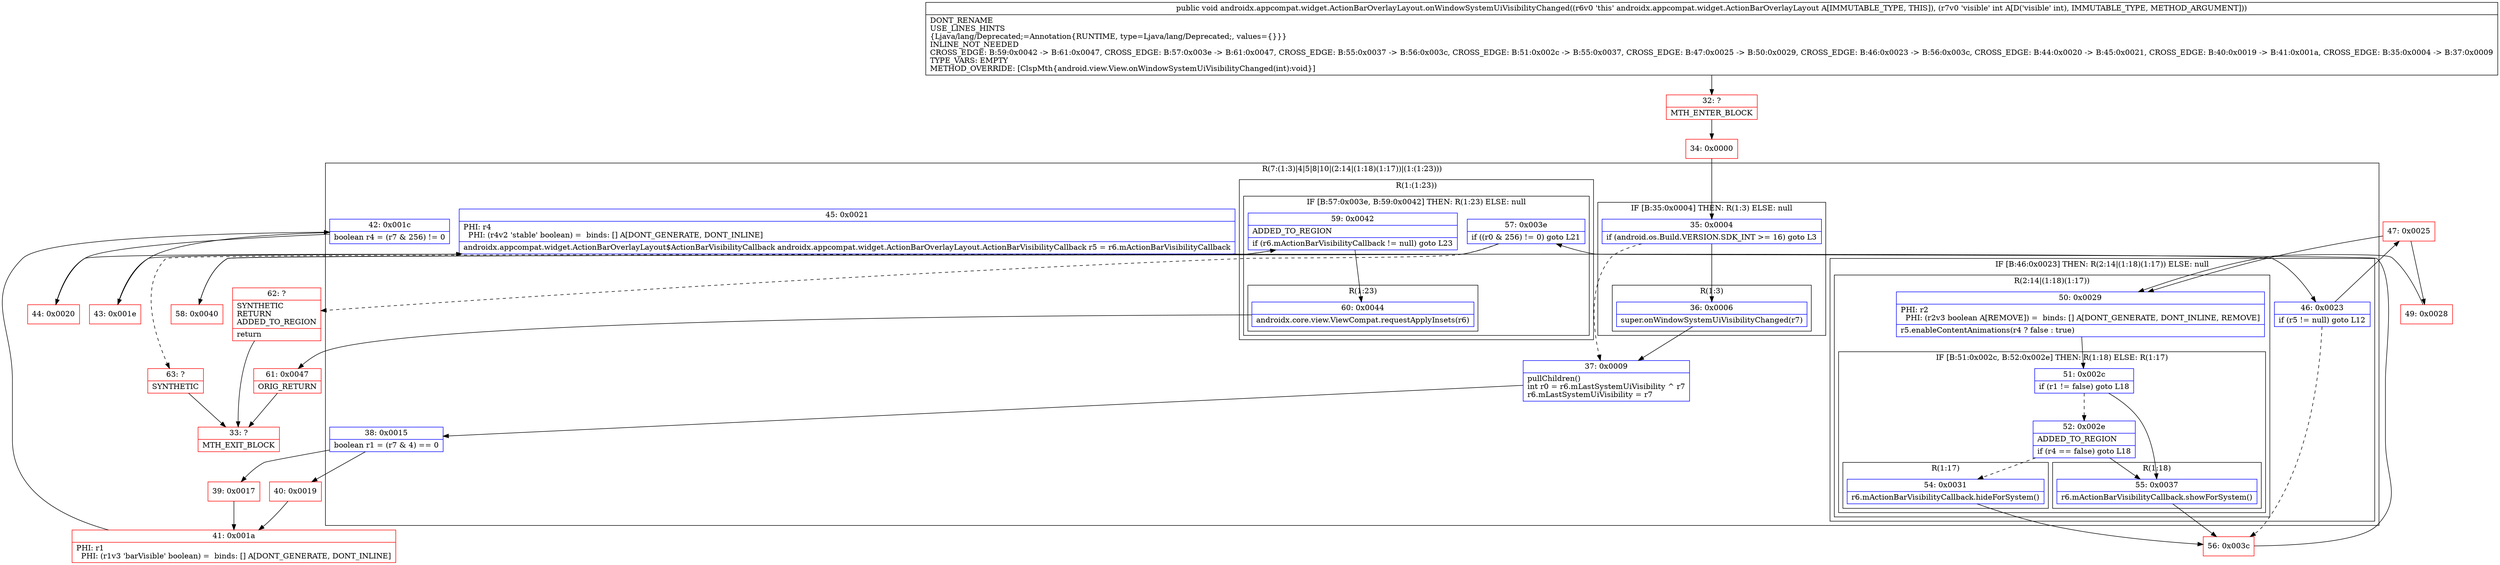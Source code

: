 digraph "CFG forandroidx.appcompat.widget.ActionBarOverlayLayout.onWindowSystemUiVisibilityChanged(I)V" {
subgraph cluster_Region_1379576144 {
label = "R(7:(1:3)|4|5|8|10|(2:14|(1:18)(1:17))|(1:(1:23)))";
node [shape=record,color=blue];
subgraph cluster_IfRegion_1466424594 {
label = "IF [B:35:0x0004] THEN: R(1:3) ELSE: null";
node [shape=record,color=blue];
Node_35 [shape=record,label="{35\:\ 0x0004|if (android.os.Build.VERSION.SDK_INT \>= 16) goto L3\l}"];
subgraph cluster_Region_1955131447 {
label = "R(1:3)";
node [shape=record,color=blue];
Node_36 [shape=record,label="{36\:\ 0x0006|super.onWindowSystemUiVisibilityChanged(r7)\l}"];
}
}
Node_37 [shape=record,label="{37\:\ 0x0009|pullChildren()\lint r0 = r6.mLastSystemUiVisibility ^ r7\lr6.mLastSystemUiVisibility = r7\l}"];
Node_38 [shape=record,label="{38\:\ 0x0015|boolean r1 = (r7 & 4) == 0\l}"];
Node_42 [shape=record,label="{42\:\ 0x001c|boolean r4 = (r7 & 256) != 0\l}"];
Node_45 [shape=record,label="{45\:\ 0x0021|PHI: r4 \l  PHI: (r4v2 'stable' boolean) =  binds: [] A[DONT_GENERATE, DONT_INLINE]\l|androidx.appcompat.widget.ActionBarOverlayLayout$ActionBarVisibilityCallback androidx.appcompat.widget.ActionBarOverlayLayout.ActionBarVisibilityCallback r5 = r6.mActionBarVisibilityCallback\l}"];
subgraph cluster_IfRegion_468353213 {
label = "IF [B:46:0x0023] THEN: R(2:14|(1:18)(1:17)) ELSE: null";
node [shape=record,color=blue];
Node_46 [shape=record,label="{46\:\ 0x0023|if (r5 != null) goto L12\l}"];
subgraph cluster_Region_471718471 {
label = "R(2:14|(1:18)(1:17))";
node [shape=record,color=blue];
Node_50 [shape=record,label="{50\:\ 0x0029|PHI: r2 \l  PHI: (r2v3 boolean A[REMOVE]) =  binds: [] A[DONT_GENERATE, DONT_INLINE, REMOVE]\l|r5.enableContentAnimations(r4 ? false : true)\l}"];
subgraph cluster_IfRegion_1481484576 {
label = "IF [B:51:0x002c, B:52:0x002e] THEN: R(1:18) ELSE: R(1:17)";
node [shape=record,color=blue];
Node_51 [shape=record,label="{51\:\ 0x002c|if (r1 != false) goto L18\l}"];
Node_52 [shape=record,label="{52\:\ 0x002e|ADDED_TO_REGION\l|if (r4 == false) goto L18\l}"];
subgraph cluster_Region_314233770 {
label = "R(1:18)";
node [shape=record,color=blue];
Node_55 [shape=record,label="{55\:\ 0x0037|r6.mActionBarVisibilityCallback.showForSystem()\l}"];
}
subgraph cluster_Region_1644666298 {
label = "R(1:17)";
node [shape=record,color=blue];
Node_54 [shape=record,label="{54\:\ 0x0031|r6.mActionBarVisibilityCallback.hideForSystem()\l}"];
}
}
}
}
subgraph cluster_Region_190923685 {
label = "R(1:(1:23))";
node [shape=record,color=blue];
subgraph cluster_IfRegion_2100235465 {
label = "IF [B:57:0x003e, B:59:0x0042] THEN: R(1:23) ELSE: null";
node [shape=record,color=blue];
Node_57 [shape=record,label="{57\:\ 0x003e|if ((r0 & 256) != 0) goto L21\l}"];
Node_59 [shape=record,label="{59\:\ 0x0042|ADDED_TO_REGION\l|if (r6.mActionBarVisibilityCallback != null) goto L23\l}"];
subgraph cluster_Region_945488822 {
label = "R(1:23)";
node [shape=record,color=blue];
Node_60 [shape=record,label="{60\:\ 0x0044|androidx.core.view.ViewCompat.requestApplyInsets(r6)\l}"];
}
}
}
}
Node_32 [shape=record,color=red,label="{32\:\ ?|MTH_ENTER_BLOCK\l}"];
Node_34 [shape=record,color=red,label="{34\:\ 0x0000}"];
Node_39 [shape=record,color=red,label="{39\:\ 0x0017}"];
Node_41 [shape=record,color=red,label="{41\:\ 0x001a|PHI: r1 \l  PHI: (r1v3 'barVisible' boolean) =  binds: [] A[DONT_GENERATE, DONT_INLINE]\l}"];
Node_43 [shape=record,color=red,label="{43\:\ 0x001e}"];
Node_47 [shape=record,color=red,label="{47\:\ 0x0025}"];
Node_49 [shape=record,color=red,label="{49\:\ 0x0028}"];
Node_56 [shape=record,color=red,label="{56\:\ 0x003c}"];
Node_58 [shape=record,color=red,label="{58\:\ 0x0040}"];
Node_61 [shape=record,color=red,label="{61\:\ 0x0047|ORIG_RETURN\l}"];
Node_33 [shape=record,color=red,label="{33\:\ ?|MTH_EXIT_BLOCK\l}"];
Node_63 [shape=record,color=red,label="{63\:\ ?|SYNTHETIC\l}"];
Node_62 [shape=record,color=red,label="{62\:\ ?|SYNTHETIC\lRETURN\lADDED_TO_REGION\l|return\l}"];
Node_44 [shape=record,color=red,label="{44\:\ 0x0020}"];
Node_40 [shape=record,color=red,label="{40\:\ 0x0019}"];
MethodNode[shape=record,label="{public void androidx.appcompat.widget.ActionBarOverlayLayout.onWindowSystemUiVisibilityChanged((r6v0 'this' androidx.appcompat.widget.ActionBarOverlayLayout A[IMMUTABLE_TYPE, THIS]), (r7v0 'visible' int A[D('visible' int), IMMUTABLE_TYPE, METHOD_ARGUMENT]))  | DONT_RENAME\lUSE_LINES_HINTS\l\{Ljava\/lang\/Deprecated;=Annotation\{RUNTIME, type=Ljava\/lang\/Deprecated;, values=\{\}\}\}\lINLINE_NOT_NEEDED\lCROSS_EDGE: B:59:0x0042 \-\> B:61:0x0047, CROSS_EDGE: B:57:0x003e \-\> B:61:0x0047, CROSS_EDGE: B:55:0x0037 \-\> B:56:0x003c, CROSS_EDGE: B:51:0x002c \-\> B:55:0x0037, CROSS_EDGE: B:47:0x0025 \-\> B:50:0x0029, CROSS_EDGE: B:46:0x0023 \-\> B:56:0x003c, CROSS_EDGE: B:44:0x0020 \-\> B:45:0x0021, CROSS_EDGE: B:40:0x0019 \-\> B:41:0x001a, CROSS_EDGE: B:35:0x0004 \-\> B:37:0x0009\lTYPE_VARS: EMPTY\lMETHOD_OVERRIDE: [ClspMth\{android.view.View.onWindowSystemUiVisibilityChanged(int):void\}]\l}"];
MethodNode -> Node_32;Node_35 -> Node_36;
Node_35 -> Node_37[style=dashed];
Node_36 -> Node_37;
Node_37 -> Node_38;
Node_38 -> Node_39;
Node_38 -> Node_40;
Node_42 -> Node_43;
Node_42 -> Node_44;
Node_45 -> Node_46;
Node_46 -> Node_47;
Node_46 -> Node_56[style=dashed];
Node_50 -> Node_51;
Node_51 -> Node_52[style=dashed];
Node_51 -> Node_55;
Node_52 -> Node_54[style=dashed];
Node_52 -> Node_55;
Node_55 -> Node_56;
Node_54 -> Node_56;
Node_57 -> Node_58;
Node_57 -> Node_62[style=dashed];
Node_59 -> Node_60;
Node_59 -> Node_63[style=dashed];
Node_60 -> Node_61;
Node_32 -> Node_34;
Node_34 -> Node_35;
Node_39 -> Node_41;
Node_41 -> Node_42;
Node_43 -> Node_45;
Node_47 -> Node_49;
Node_47 -> Node_50;
Node_49 -> Node_50;
Node_56 -> Node_57;
Node_58 -> Node_59;
Node_61 -> Node_33;
Node_63 -> Node_33;
Node_62 -> Node_33;
Node_44 -> Node_45;
Node_40 -> Node_41;
}

